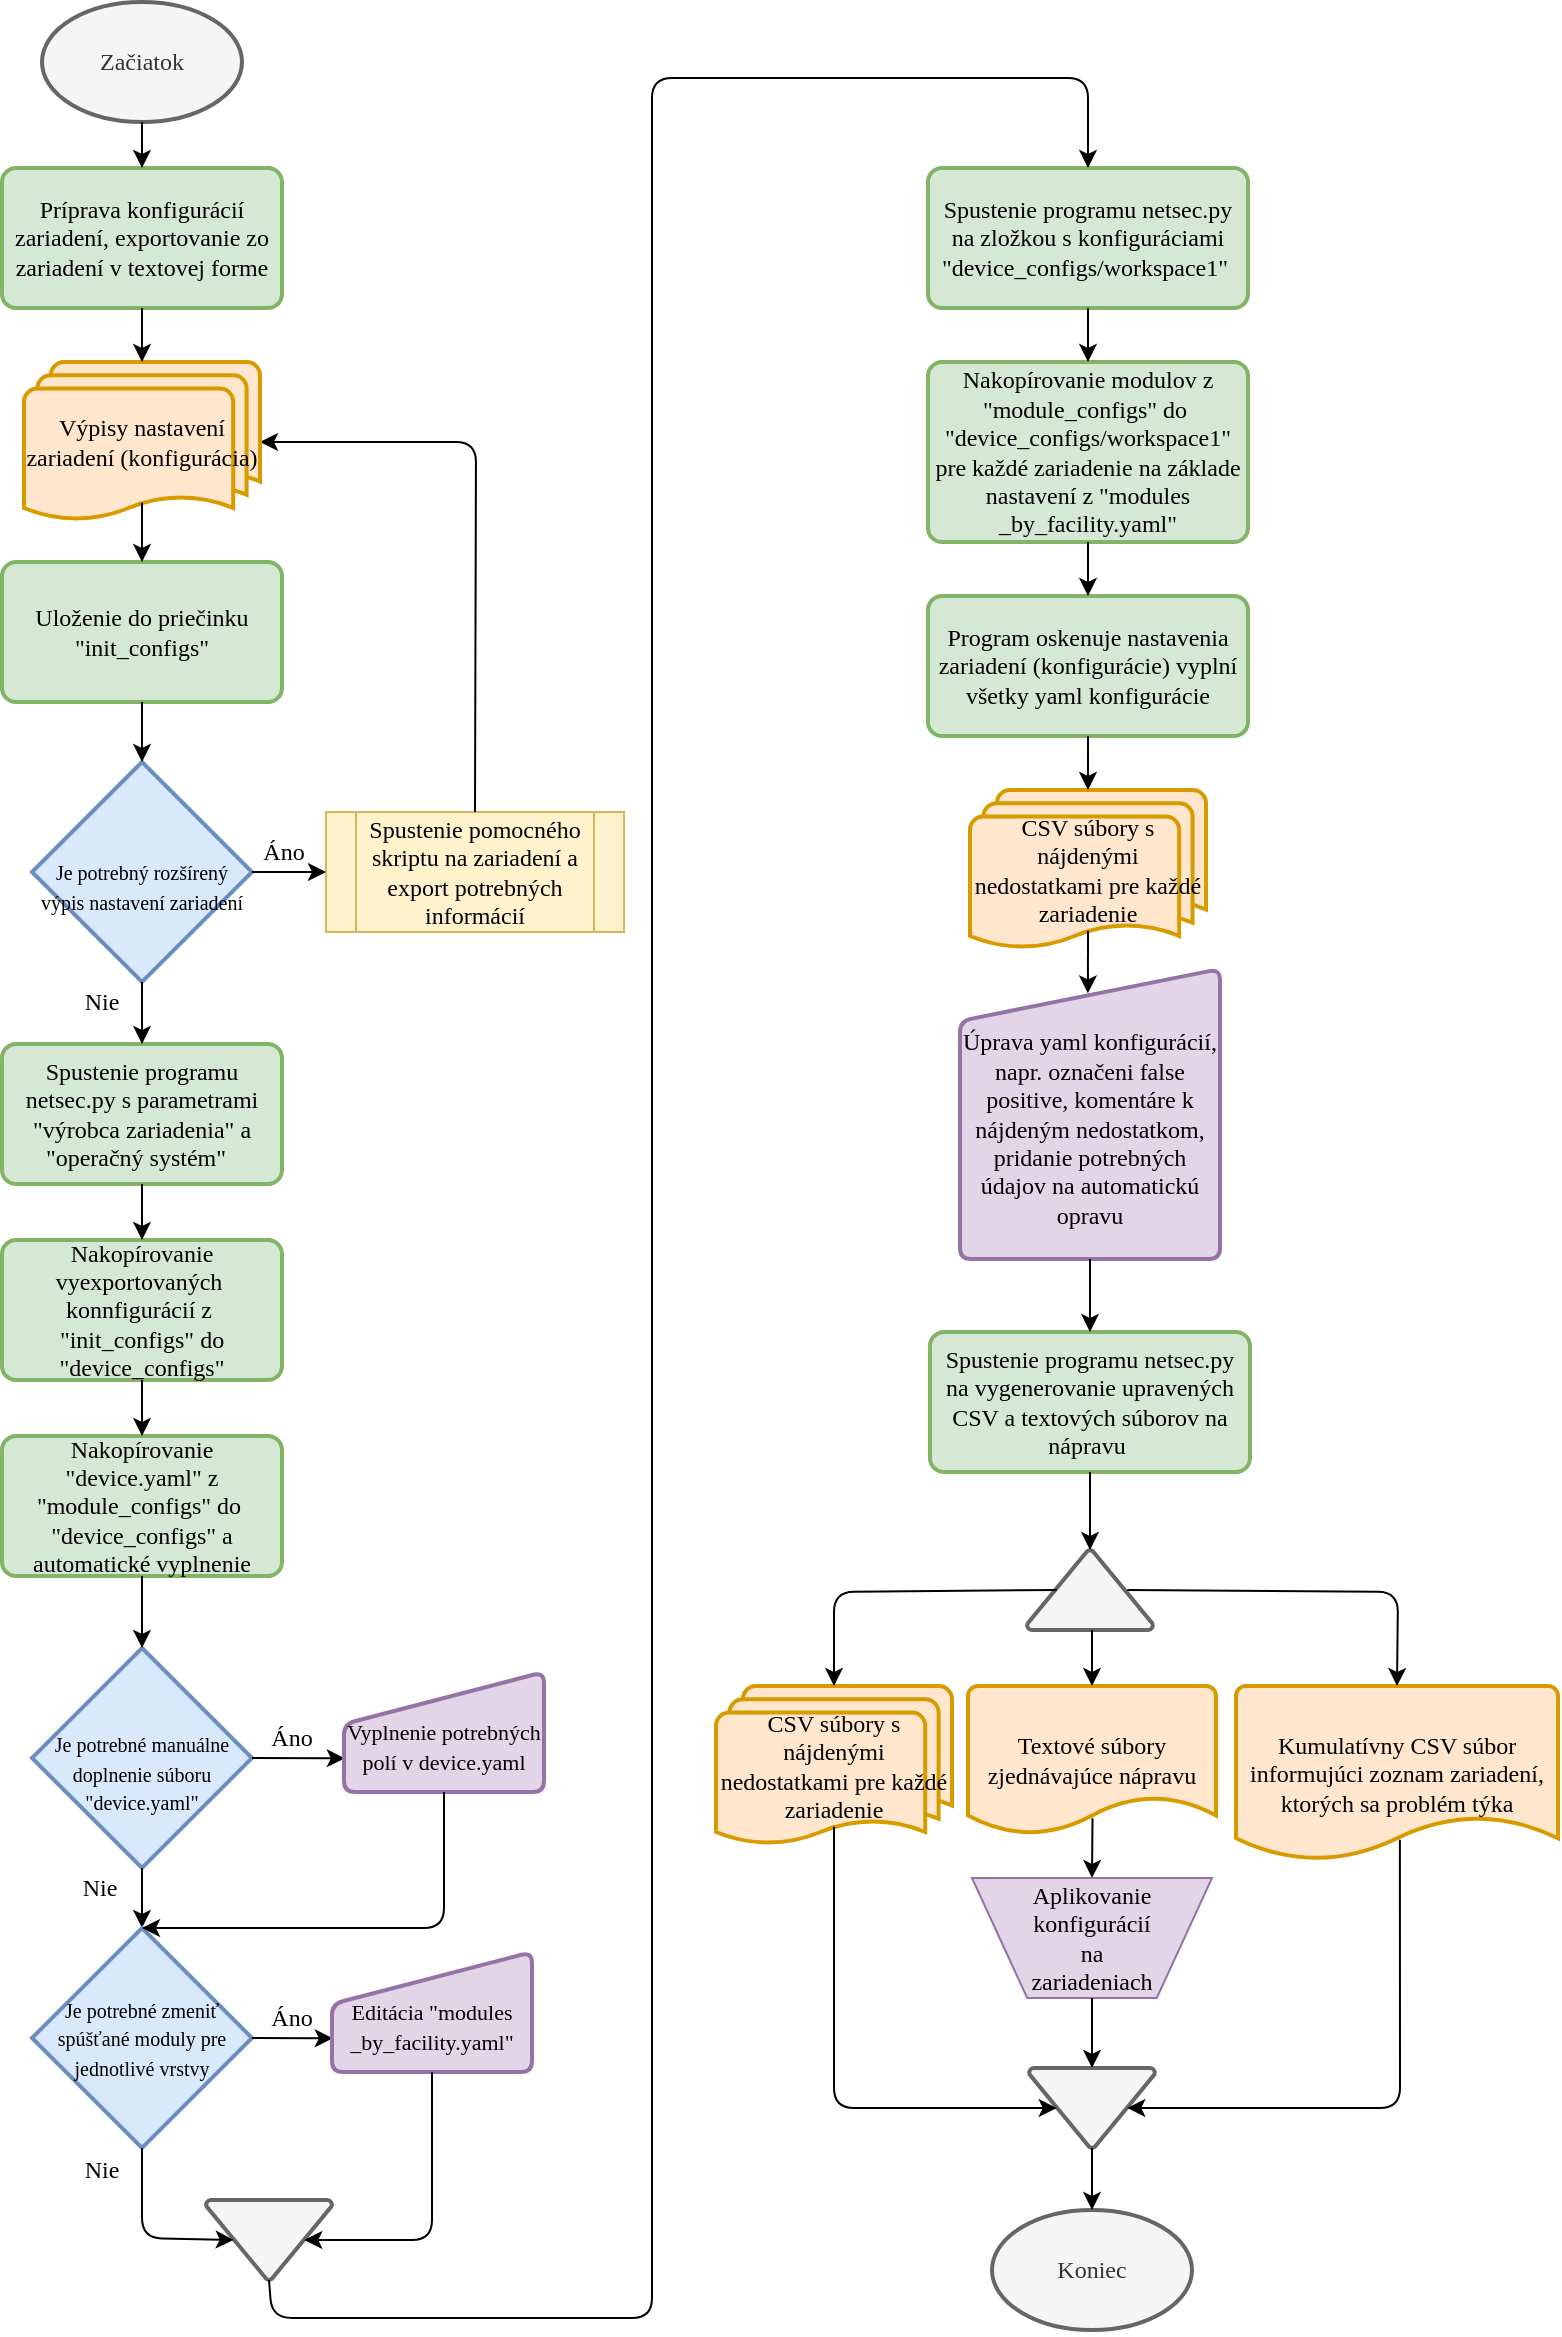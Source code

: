 <mxfile version="12.3.2" type="device" pages="1"><diagram name="Page-1" id="edf60f1a-56cd-e834-aa8a-f176f3a09ee4"><mxGraphModel dx="1185" dy="1856" grid="1" gridSize="10" guides="1" tooltips="1" connect="1" arrows="1" fold="1" page="1" pageScale="1" pageWidth="827" pageHeight="1169" background="#ffffff" math="0" shadow="0"><root><mxCell id="0"/><mxCell id="1" parent="0"/><mxCell id="6cHT_p8mozlos4Yl4xKU-3" value="Začiatok" style="strokeWidth=2;html=1;shape=mxgraph.flowchart.start_1;whiteSpace=wrap;fontFamily=Vafle VUT;fillColor=#f5f5f5;strokeColor=#666666;fontColor=#333333;" vertex="1" parent="1"><mxGeometry x="49" y="-1168" width="100" height="60" as="geometry"/></mxCell><mxCell id="6cHT_p8mozlos4Yl4xKU-4" value="&lt;font style=&quot;font-size: 10px&quot;&gt;&lt;br&gt;Je potrebný rozšírený výpis nastavení zariadení&lt;/font&gt;" style="strokeWidth=2;html=1;shape=mxgraph.flowchart.decision;whiteSpace=wrap;fontFamily=Vafle VUT;fillColor=#dae8fc;strokeColor=#6c8ebf;" vertex="1" parent="1"><mxGeometry x="44" y="-788" width="110" height="110" as="geometry"/></mxCell><mxCell id="6cHT_p8mozlos4Yl4xKU-6" value="Spustenie pomocného skriptu na zariadení a export potrebných informácií" style="shape=process;whiteSpace=wrap;html=1;backgroundOutline=1;fontFamily=Vafle VUT;fillColor=#fff2cc;strokeColor=#d6b656;" vertex="1" parent="1"><mxGeometry x="191" y="-763" width="149" height="60" as="geometry"/></mxCell><mxCell id="6cHT_p8mozlos4Yl4xKU-7" value="" style="endArrow=classic;html=1;fontFamily=Vafle VUT;entryX=0;entryY=0.5;entryDx=0;entryDy=0;exitX=1;exitY=0.5;exitDx=0;exitDy=0;exitPerimeter=0;" edge="1" parent="1" source="6cHT_p8mozlos4Yl4xKU-4" target="6cHT_p8mozlos4Yl4xKU-6"><mxGeometry width="50" height="50" relative="1" as="geometry"><mxPoint x="39" y="-598" as="sourcePoint"/><mxPoint x="89" y="-648" as="targetPoint"/></mxGeometry></mxCell><mxCell id="6cHT_p8mozlos4Yl4xKU-8" value="Áno" style="text;html=1;strokeColor=none;fillColor=none;align=center;verticalAlign=middle;whiteSpace=wrap;rounded=0;fontFamily=Vafle VUT;" vertex="1" parent="1"><mxGeometry x="150" y="-753" width="40" height="20" as="geometry"/></mxCell><mxCell id="6cHT_p8mozlos4Yl4xKU-9" value="" style="endArrow=classic;html=1;fontFamily=Vafle VUT;exitX=0.5;exitY=0;exitDx=0;exitDy=0;entryX=1;entryY=0.5;entryDx=0;entryDy=0;entryPerimeter=0;" edge="1" parent="1" source="6cHT_p8mozlos4Yl4xKU-6" target="6cHT_p8mozlos4Yl4xKU-19"><mxGeometry width="50" height="50" relative="1" as="geometry"><mxPoint x="76" y="-578.0" as="sourcePoint"/><mxPoint x="399" y="-723.0" as="targetPoint"/><Array as="points"><mxPoint x="266" y="-948"/></Array></mxGeometry></mxCell><mxCell id="6cHT_p8mozlos4Yl4xKU-10" value="Nie" style="text;html=1;strokeColor=none;fillColor=none;align=center;verticalAlign=middle;whiteSpace=wrap;rounded=0;fontFamily=Vafle VUT;" vertex="1" parent="1"><mxGeometry x="59" y="-678" width="40" height="20" as="geometry"/></mxCell><mxCell id="6cHT_p8mozlos4Yl4xKU-16" value="Spustenie programu netsec.py s parametrami &quot;výrobca zariadenia&quot; a &quot;operačný systém&quot;&amp;nbsp;&amp;nbsp;" style="rounded=1;whiteSpace=wrap;html=1;absoluteArcSize=1;arcSize=14;strokeWidth=2;fontFamily=Vafle VUT;fillColor=#d5e8d4;strokeColor=#82b366;" vertex="1" parent="1"><mxGeometry x="29" y="-647" width="140" height="70" as="geometry"/></mxCell><mxCell id="6cHT_p8mozlos4Yl4xKU-18" value="Príprava konfigurácií zariadení, exportovanie zo zariadení v textovej forme" style="rounded=1;whiteSpace=wrap;html=1;absoluteArcSize=1;arcSize=14;strokeWidth=2;fontFamily=Vafle VUT;fillColor=#d5e8d4;strokeColor=#82b366;" vertex="1" parent="1"><mxGeometry x="29" y="-1085" width="140" height="70" as="geometry"/></mxCell><mxCell id="6cHT_p8mozlos4Yl4xKU-19" value="Výpisy nastavení zariadení (konfigurácia)" style="strokeWidth=2;html=1;shape=mxgraph.flowchart.multi-document;whiteSpace=wrap;fontFamily=Vafle VUT;fillColor=#ffe6cc;strokeColor=#d79b00;" vertex="1" parent="1"><mxGeometry x="40" y="-988" width="118" height="80" as="geometry"/></mxCell><mxCell id="6cHT_p8mozlos4Yl4xKU-20" value="" style="endArrow=classic;html=1;fontFamily=Vafle VUT;entryX=0.5;entryY=0;entryDx=0;entryDy=0;entryPerimeter=0;exitX=0.5;exitY=1;exitDx=0;exitDy=0;" edge="1" parent="1" source="6cHT_p8mozlos4Yl4xKU-18" target="6cHT_p8mozlos4Yl4xKU-19"><mxGeometry width="50" height="50" relative="1" as="geometry"><mxPoint x="-251" y="-829" as="sourcePoint"/><mxPoint x="-201" y="-879" as="targetPoint"/></mxGeometry></mxCell><mxCell id="6cHT_p8mozlos4Yl4xKU-21" value="Uloženie do priečinku &quot;init_configs&quot;" style="rounded=1;whiteSpace=wrap;html=1;absoluteArcSize=1;arcSize=14;strokeWidth=2;fontFamily=Vafle VUT;fillColor=#d5e8d4;strokeColor=#82b366;" vertex="1" parent="1"><mxGeometry x="29" y="-888" width="140" height="70" as="geometry"/></mxCell><mxCell id="6cHT_p8mozlos4Yl4xKU-23" value="" style="endArrow=classic;html=1;fontFamily=Vafle VUT;exitX=0.5;exitY=0.88;exitDx=0;exitDy=0;exitPerimeter=0;" edge="1" parent="1" source="6cHT_p8mozlos4Yl4xKU-19" target="6cHT_p8mozlos4Yl4xKU-21"><mxGeometry width="50" height="50" relative="1" as="geometry"><mxPoint x="109" y="-999" as="sourcePoint"/><mxPoint x="109" y="-969" as="targetPoint"/></mxGeometry></mxCell><mxCell id="6cHT_p8mozlos4Yl4xKU-24" value="" style="endArrow=classic;html=1;fontFamily=Vafle VUT;entryX=0.5;entryY=0;entryDx=0;entryDy=0;exitX=0.5;exitY=1;exitDx=0;exitDy=0;exitPerimeter=0;" edge="1" parent="1" source="6cHT_p8mozlos4Yl4xKU-3" target="6cHT_p8mozlos4Yl4xKU-18"><mxGeometry width="50" height="50" relative="1" as="geometry"><mxPoint x="49" y="-719" as="sourcePoint"/><mxPoint x="99" y="-769" as="targetPoint"/></mxGeometry></mxCell><mxCell id="6cHT_p8mozlos4Yl4xKU-25" value="" style="endArrow=classic;html=1;fontFamily=Vafle VUT;entryX=0.5;entryY=0;entryDx=0;entryDy=0;entryPerimeter=0;exitX=0.5;exitY=1;exitDx=0;exitDy=0;" edge="1" parent="1" source="6cHT_p8mozlos4Yl4xKU-21" target="6cHT_p8mozlos4Yl4xKU-4"><mxGeometry width="50" height="50" relative="1" as="geometry"><mxPoint x="29" y="-398" as="sourcePoint"/><mxPoint x="79" y="-448" as="targetPoint"/></mxGeometry></mxCell><mxCell id="6cHT_p8mozlos4Yl4xKU-26" value="" style="endArrow=classic;html=1;fontFamily=Vafle VUT;entryX=0.5;entryY=0;entryDx=0;entryDy=0;exitX=0.5;exitY=1;exitDx=0;exitDy=0;exitPerimeter=0;" edge="1" parent="1" source="6cHT_p8mozlos4Yl4xKU-4" target="6cHT_p8mozlos4Yl4xKU-16"><mxGeometry width="50" height="50" relative="1" as="geometry"><mxPoint x="99" y="-669" as="sourcePoint"/><mxPoint x="79" y="-528" as="targetPoint"/></mxGeometry></mxCell><mxCell id="6cHT_p8mozlos4Yl4xKU-27" value="Nakopírovanie vyexportovaných&amp;nbsp; konnfigurácií z&amp;nbsp; &quot;init_configs&quot; do &quot;device_configs&quot;" style="rounded=1;whiteSpace=wrap;html=1;absoluteArcSize=1;arcSize=14;strokeWidth=2;fontFamily=Vafle VUT;fillColor=#d5e8d4;strokeColor=#82b366;" vertex="1" parent="1"><mxGeometry x="29" y="-549" width="140" height="70" as="geometry"/></mxCell><mxCell id="6cHT_p8mozlos4Yl4xKU-28" value="Nakopírovanie &quot;device.yaml&quot; z &quot;module_configs&quot; do&amp;nbsp; &quot;device_configs&quot; a automatické vyplnenie" style="rounded=1;whiteSpace=wrap;html=1;absoluteArcSize=1;arcSize=14;strokeWidth=2;fontFamily=Vafle VUT;fillColor=#d5e8d4;strokeColor=#82b366;" vertex="1" parent="1"><mxGeometry x="29" y="-451" width="140" height="70" as="geometry"/></mxCell><mxCell id="6cHT_p8mozlos4Yl4xKU-29" value="" style="endArrow=classic;html=1;fontFamily=Vafle VUT;exitX=0.5;exitY=1;exitDx=0;exitDy=0;entryX=0.5;entryY=0;entryDx=0;entryDy=0;" edge="1" parent="1" source="6cHT_p8mozlos4Yl4xKU-16" target="6cHT_p8mozlos4Yl4xKU-27"><mxGeometry width="50" height="50" relative="1" as="geometry"><mxPoint x="29" y="-268" as="sourcePoint"/><mxPoint x="99" y="-550" as="targetPoint"/></mxGeometry></mxCell><mxCell id="6cHT_p8mozlos4Yl4xKU-30" value="" style="endArrow=classic;html=1;fontFamily=Vafle VUT;exitX=0.5;exitY=1;exitDx=0;exitDy=0;" edge="1" parent="1" source="6cHT_p8mozlos4Yl4xKU-27"><mxGeometry width="50" height="50" relative="1" as="geometry"><mxPoint x="29" y="-270" as="sourcePoint"/><mxPoint x="99" y="-451" as="targetPoint"/></mxGeometry></mxCell><mxCell id="6cHT_p8mozlos4Yl4xKU-33" value="&lt;font style=&quot;font-size: 10px&quot;&gt;&lt;br&gt;Je potrebné manuálne doplnenie súboru &quot;device.yaml&quot;&lt;/font&gt;" style="strokeWidth=2;html=1;shape=mxgraph.flowchart.decision;whiteSpace=wrap;fontFamily=Vafle VUT;fillColor=#dae8fc;strokeColor=#6c8ebf;" vertex="1" parent="1"><mxGeometry x="44" y="-345" width="110" height="110" as="geometry"/></mxCell><mxCell id="6cHT_p8mozlos4Yl4xKU-34" value="" style="endArrow=classic;html=1;fontFamily=Vafle VUT;exitX=0.5;exitY=1;exitDx=0;exitDy=0;" edge="1" parent="1" source="6cHT_p8mozlos4Yl4xKU-28"><mxGeometry width="50" height="50" relative="1" as="geometry"><mxPoint x="29" y="-120" as="sourcePoint"/><mxPoint x="99" y="-345" as="targetPoint"/></mxGeometry></mxCell><mxCell id="6cHT_p8mozlos4Yl4xKU-38" value="" style="endArrow=classic;html=1;fontFamily=Vafle VUT;exitX=1;exitY=0.5;exitDx=0;exitDy=0;exitPerimeter=0;entryX=0.004;entryY=0.719;entryDx=0;entryDy=0;entryPerimeter=0;" edge="1" parent="1" source="6cHT_p8mozlos4Yl4xKU-33" target="6cHT_p8mozlos4Yl4xKU-39"><mxGeometry width="50" height="50" relative="1" as="geometry"><mxPoint x="29" y="20" as="sourcePoint"/><mxPoint x="169" y="-210" as="targetPoint"/></mxGeometry></mxCell><mxCell id="6cHT_p8mozlos4Yl4xKU-39" value="&lt;font style=&quot;font-size: 11px&quot;&gt;&lt;br&gt;Vyplnenie potrebných polí v device.yaml&lt;/font&gt;" style="html=1;strokeWidth=2;shape=manualInput;whiteSpace=wrap;rounded=1;size=26;arcSize=11;fontFamily=Vafle VUT;fillColor=#e1d5e7;strokeColor=#9673a6;" vertex="1" parent="1"><mxGeometry x="200" y="-333" width="100" height="60" as="geometry"/></mxCell><mxCell id="6cHT_p8mozlos4Yl4xKU-41" value="" style="endArrow=classic;html=1;fontFamily=Vafle VUT;exitX=0.5;exitY=1;exitDx=0;exitDy=0;exitPerimeter=0;entryX=0.5;entryY=0;entryDx=0;entryDy=0;entryPerimeter=0;" edge="1" parent="1" source="6cHT_p8mozlos4Yl4xKU-33" target="6cHT_p8mozlos4Yl4xKU-47"><mxGeometry width="50" height="50" relative="1" as="geometry"><mxPoint x="29" y="-10" as="sourcePoint"/><mxPoint x="99" y="-154.0" as="targetPoint"/></mxGeometry></mxCell><mxCell id="6cHT_p8mozlos4Yl4xKU-42" value="Áno" style="text;html=1;strokeColor=none;fillColor=none;align=center;verticalAlign=middle;whiteSpace=wrap;rounded=0;fontFamily=Vafle VUT;" vertex="1" parent="1"><mxGeometry x="154" y="-310" width="40" height="20" as="geometry"/></mxCell><mxCell id="6cHT_p8mozlos4Yl4xKU-44" value="Nie" style="text;html=1;strokeColor=none;fillColor=none;align=center;verticalAlign=middle;whiteSpace=wrap;rounded=0;fontFamily=Vafle VUT;" vertex="1" parent="1"><mxGeometry x="58" y="-235" width="40" height="20" as="geometry"/></mxCell><mxCell id="6cHT_p8mozlos4Yl4xKU-46" value="&lt;span style=&quot;white-space: normal&quot;&gt;&lt;font style=&quot;font-size: 12px&quot;&gt;Spustenie programu netsec.py na zložkou s konfiguráciami &quot;device_configs/workspace1&quot;&amp;nbsp;&lt;/font&gt;&lt;/span&gt;" style="rounded=1;whiteSpace=wrap;html=1;absoluteArcSize=1;arcSize=14;strokeWidth=2;fontFamily=Vafle VUT;fillColor=#d5e8d4;strokeColor=#82b366;" vertex="1" parent="1"><mxGeometry x="492" y="-1085" width="160" height="70" as="geometry"/></mxCell><mxCell id="6cHT_p8mozlos4Yl4xKU-47" value="&lt;span style=&quot;font-size: 10px&quot;&gt;Je potrebné zmeniť spúšťané moduly pre jednotlivé vrstvy&lt;/span&gt;" style="strokeWidth=2;html=1;shape=mxgraph.flowchart.decision;whiteSpace=wrap;fontFamily=Vafle VUT;fillColor=#dae8fc;strokeColor=#6c8ebf;" vertex="1" parent="1"><mxGeometry x="44" y="-205" width="110" height="110" as="geometry"/></mxCell><mxCell id="6cHT_p8mozlos4Yl4xKU-49" value="" style="endArrow=classic;html=1;fontFamily=Vafle VUT;exitX=1;exitY=0.5;exitDx=0;exitDy=0;exitPerimeter=0;entryX=0.004;entryY=0.719;entryDx=0;entryDy=0;entryPerimeter=0;" edge="1" parent="1" source="6cHT_p8mozlos4Yl4xKU-47" target="6cHT_p8mozlos4Yl4xKU-50"><mxGeometry width="50" height="50" relative="1" as="geometry"><mxPoint x="494" y="-30" as="sourcePoint"/><mxPoint x="634" y="-260" as="targetPoint"/></mxGeometry></mxCell><mxCell id="6cHT_p8mozlos4Yl4xKU-50" value="&lt;font style=&quot;font-size: 11px&quot;&gt;&lt;br&gt;Editácia &quot;modules _by_facility.yaml&quot;&lt;/font&gt;" style="html=1;strokeWidth=2;shape=manualInput;whiteSpace=wrap;rounded=1;size=26;arcSize=11;fontFamily=Vafle VUT;fillColor=#e1d5e7;strokeColor=#9673a6;" vertex="1" parent="1"><mxGeometry x="194" y="-193" width="100" height="60" as="geometry"/></mxCell><mxCell id="6cHT_p8mozlos4Yl4xKU-52" value="Áno" style="text;html=1;strokeColor=none;fillColor=none;align=center;verticalAlign=middle;whiteSpace=wrap;rounded=0;fontFamily=Vafle VUT;" vertex="1" parent="1"><mxGeometry x="154" y="-170" width="40" height="20" as="geometry"/></mxCell><mxCell id="6cHT_p8mozlos4Yl4xKU-53" value="Nie" style="text;html=1;strokeColor=none;fillColor=none;align=center;verticalAlign=middle;whiteSpace=wrap;rounded=0;fontFamily=Vafle VUT;" vertex="1" parent="1"><mxGeometry x="59" y="-94" width="40" height="20" as="geometry"/></mxCell><mxCell id="6cHT_p8mozlos4Yl4xKU-54" value="" style="endArrow=classic;html=1;fontFamily=Vafle VUT;entryX=0.5;entryY=0;entryDx=0;entryDy=0;entryPerimeter=0;exitX=0.5;exitY=1;exitDx=0;exitDy=0;" edge="1" parent="1" source="6cHT_p8mozlos4Yl4xKU-39" target="6cHT_p8mozlos4Yl4xKU-47"><mxGeometry width="50" height="50" relative="1" as="geometry"><mxPoint x="34" y="68" as="sourcePoint"/><mxPoint x="84" y="18" as="targetPoint"/><Array as="points"><mxPoint x="250" y="-205"/></Array></mxGeometry></mxCell><mxCell id="6cHT_p8mozlos4Yl4xKU-58" value="&lt;font style=&quot;font-size: 12px&quot;&gt;Nakopírovanie modulov z &quot;module_configs&quot; do&amp;nbsp; &quot;device_configs/workspace1&quot; pre každé zariadenie na základe nastavení z &quot;modules _by_facility.yaml&quot;&lt;/font&gt;" style="rounded=1;whiteSpace=wrap;html=1;absoluteArcSize=1;arcSize=14;strokeWidth=2;fontFamily=Vafle VUT;fillColor=#d5e8d4;strokeColor=#82b366;" vertex="1" parent="1"><mxGeometry x="492" y="-988" width="160" height="90" as="geometry"/></mxCell><mxCell id="6cHT_p8mozlos4Yl4xKU-59" value="" style="endArrow=classic;html=1;fontFamily=Vafle VUT;entryX=0.5;entryY=0;entryDx=0;entryDy=0;" edge="1" parent="1" source="6cHT_p8mozlos4Yl4xKU-46" target="6cHT_p8mozlos4Yl4xKU-58"><mxGeometry width="50" height="50" relative="1" as="geometry"><mxPoint x="512" y="-808" as="sourcePoint"/><mxPoint x="552" y="-788" as="targetPoint"/></mxGeometry></mxCell><mxCell id="6cHT_p8mozlos4Yl4xKU-60" value="&lt;span style=&quot;white-space: normal&quot;&gt;&lt;font style=&quot;font-size: 12px&quot;&gt;Program oskenuje nastavenia zariadení (konfigurácie) vyplní všetky yaml konfigurácie&lt;/font&gt;&lt;/span&gt;" style="rounded=1;whiteSpace=wrap;html=1;absoluteArcSize=1;arcSize=14;strokeWidth=2;fontFamily=Vafle VUT;fillColor=#d5e8d4;strokeColor=#82b366;" vertex="1" parent="1"><mxGeometry x="492" y="-871" width="160" height="70" as="geometry"/></mxCell><mxCell id="6cHT_p8mozlos4Yl4xKU-61" value="" style="endArrow=classic;html=1;fontFamily=Vafle VUT;exitX=0.5;exitY=1;exitDx=0;exitDy=0;" edge="1" parent="1" source="6cHT_p8mozlos4Yl4xKU-58" target="6cHT_p8mozlos4Yl4xKU-60"><mxGeometry width="50" height="50" relative="1" as="geometry"><mxPoint x="592" y="-880" as="sourcePoint"/><mxPoint x="612" y="-720" as="targetPoint"/></mxGeometry></mxCell><mxCell id="6cHT_p8mozlos4Yl4xKU-63" value="CSV súbory s nájdenými nedostatkami pre každé zariadenie" style="strokeWidth=2;html=1;shape=mxgraph.flowchart.multi-document;whiteSpace=wrap;fontFamily=Vafle VUT;fillColor=#ffe6cc;strokeColor=#d79b00;" vertex="1" parent="1"><mxGeometry x="513" y="-774" width="118" height="80" as="geometry"/></mxCell><mxCell id="6cHT_p8mozlos4Yl4xKU-64" value="" style="endArrow=classic;html=1;fontFamily=Vafle VUT;exitX=0.5;exitY=1;exitDx=0;exitDy=0;entryX=0.5;entryY=0;entryDx=0;entryDy=0;entryPerimeter=0;" edge="1" parent="1" source="6cHT_p8mozlos4Yl4xKU-60" target="6cHT_p8mozlos4Yl4xKU-63"><mxGeometry width="50" height="50" relative="1" as="geometry"><mxPoint x="582" y="-898" as="sourcePoint"/><mxPoint x="582" y="-861" as="targetPoint"/></mxGeometry></mxCell><mxCell id="6cHT_p8mozlos4Yl4xKU-66" value="" style="endArrow=classic;html=1;fontFamily=Vafle VUT;exitX=0.5;exitY=0.88;exitDx=0;exitDy=0;exitPerimeter=0;entryX=0.492;entryY=0.084;entryDx=0;entryDy=0;entryPerimeter=0;" edge="1" parent="1" source="6cHT_p8mozlos4Yl4xKU-63" target="6cHT_p8mozlos4Yl4xKU-67"><mxGeometry width="50" height="50" relative="1" as="geometry"><mxPoint x="572" y="-688" as="sourcePoint"/><mxPoint x="572" y="-670" as="targetPoint"/></mxGeometry></mxCell><mxCell id="6cHT_p8mozlos4Yl4xKU-67" value="&lt;br&gt;Úprava yaml konfigurácií, napr. označeni false positive, komentáre k nájdeným nedostatkom, pridanie potrebných údajov na automatickú opravu" style="html=1;strokeWidth=2;shape=manualInput;whiteSpace=wrap;rounded=1;size=26;arcSize=11;fontFamily=Vafle VUT;fillColor=#e1d5e7;strokeColor=#9673a6;" vertex="1" parent="1"><mxGeometry x="508" y="-684.5" width="130" height="145" as="geometry"/></mxCell><mxCell id="6cHT_p8mozlos4Yl4xKU-68" value="&lt;span style=&quot;white-space: normal&quot;&gt;&lt;font style=&quot;font-size: 12px&quot;&gt;Spustenie programu netsec.py na vygenerovanie upravených CSV a textových súborov na nápravu&amp;nbsp;&lt;/font&gt;&lt;/span&gt;" style="rounded=1;whiteSpace=wrap;html=1;absoluteArcSize=1;arcSize=14;strokeWidth=2;fontFamily=Vafle VUT;fillColor=#d5e8d4;strokeColor=#82b366;" vertex="1" parent="1"><mxGeometry x="493" y="-503" width="160" height="70" as="geometry"/></mxCell><mxCell id="6cHT_p8mozlos4Yl4xKU-69" value="" style="endArrow=classic;html=1;fontFamily=Vafle VUT;exitX=0.5;exitY=1;exitDx=0;exitDy=0;entryX=0.5;entryY=0;entryDx=0;entryDy=0;" edge="1" parent="1" source="6cHT_p8mozlos4Yl4xKU-67" target="6cHT_p8mozlos4Yl4xKU-68"><mxGeometry width="50" height="50" relative="1" as="geometry"><mxPoint x="602" y="-490" as="sourcePoint"/><mxPoint x="602" y="-490" as="targetPoint"/></mxGeometry></mxCell><mxCell id="6cHT_p8mozlos4Yl4xKU-70" value="CSV súbory s nájdenými nedostatkami pre každé zariadenie" style="strokeWidth=2;html=1;shape=mxgraph.flowchart.multi-document;whiteSpace=wrap;fontFamily=Vafle VUT;fillColor=#ffe6cc;strokeColor=#d79b00;" vertex="1" parent="1"><mxGeometry x="386" y="-326" width="118" height="80" as="geometry"/></mxCell><mxCell id="6cHT_p8mozlos4Yl4xKU-71" value="Kumulatívny CSV súbor informujúci zoznam zariadení, ktorých sa problém týka" style="strokeWidth=2;html=1;shape=mxgraph.flowchart.document2;whiteSpace=wrap;size=0.25;fontFamily=Vafle VUT;fillColor=#ffe6cc;strokeColor=#d79b00;" vertex="1" parent="1"><mxGeometry x="646" y="-326" width="161" height="87" as="geometry"/></mxCell><mxCell id="6cHT_p8mozlos4Yl4xKU-80" value="Textové súbory zjednávajúce nápravu" style="strokeWidth=2;html=1;shape=mxgraph.flowchart.document2;whiteSpace=wrap;size=0.25;fontFamily=Vafle VUT;fillColor=#ffe6cc;strokeColor=#d79b00;" vertex="1" parent="1"><mxGeometry x="512" y="-326" width="124" height="74" as="geometry"/></mxCell><mxCell id="6cHT_p8mozlos4Yl4xKU-82" value="Koniec" style="strokeWidth=2;html=1;shape=mxgraph.flowchart.start_1;whiteSpace=wrap;fontFamily=Vafle VUT;fillColor=#f5f5f5;strokeColor=#666666;fontColor=#333333;" vertex="1" parent="1"><mxGeometry x="524" y="-64" width="100" height="60" as="geometry"/></mxCell><mxCell id="6cHT_p8mozlos4Yl4xKU-85" value="" style="strokeWidth=2;html=1;shape=mxgraph.flowchart.extract_or_measurement;whiteSpace=wrap;fontFamily=Vafle VUT;fillColor=#f5f5f5;strokeColor=#666666;fontColor=#333333;" vertex="1" parent="1"><mxGeometry x="541.5" y="-394" width="63" height="40" as="geometry"/></mxCell><mxCell id="6cHT_p8mozlos4Yl4xKU-87" value="" style="endArrow=classic;html=1;fontFamily=Vafle VUT;entryX=0.5;entryY=0;entryDx=0;entryDy=0;entryPerimeter=0;exitX=0.5;exitY=1;exitDx=0;exitDy=0;" edge="1" parent="1" source="6cHT_p8mozlos4Yl4xKU-68" target="6cHT_p8mozlos4Yl4xKU-85"><mxGeometry width="50" height="50" relative="1" as="geometry"><mxPoint x="725.5" y="-425" as="sourcePoint"/><mxPoint x="775.5" y="-475" as="targetPoint"/></mxGeometry></mxCell><mxCell id="6cHT_p8mozlos4Yl4xKU-88" value="" style="endArrow=classic;html=1;fontFamily=Vafle VUT;entryX=0.5;entryY=0;entryDx=0;entryDy=0;entryPerimeter=0;exitX=0.22;exitY=0.5;exitDx=0;exitDy=0;exitPerimeter=0;" edge="1" parent="1" target="6cHT_p8mozlos4Yl4xKU-70"><mxGeometry width="50" height="50" relative="1" as="geometry"><mxPoint x="556.36" y="-374" as="sourcePoint"/><mxPoint x="497" y="-393" as="targetPoint"/><Array as="points"><mxPoint x="445" y="-373"/></Array></mxGeometry></mxCell><mxCell id="6cHT_p8mozlos4Yl4xKU-89" value="" style="endArrow=classic;html=1;fontFamily=Vafle VUT;entryX=0.5;entryY=0;entryDx=0;entryDy=0;entryPerimeter=0;exitX=0.5;exitY=1;exitDx=0;exitDy=0;exitPerimeter=0;" edge="1" parent="1" target="6cHT_p8mozlos4Yl4xKU-80"><mxGeometry width="50" height="50" relative="1" as="geometry"><mxPoint x="574" y="-354" as="sourcePoint"/><mxPoint x="585" y="-393" as="targetPoint"/></mxGeometry></mxCell><mxCell id="6cHT_p8mozlos4Yl4xKU-91" value="" style="endArrow=classic;html=1;fontFamily=Vafle VUT;entryX=0.5;entryY=0;entryDx=0;entryDy=0;entryPerimeter=0;exitX=0.78;exitY=0.5;exitDx=0;exitDy=0;exitPerimeter=0;" edge="1" parent="1" target="6cHT_p8mozlos4Yl4xKU-71"><mxGeometry width="50" height="50" relative="1" as="geometry"><mxPoint x="591.64" y="-374" as="sourcePoint"/><mxPoint x="585" y="-393" as="targetPoint"/><Array as="points"><mxPoint x="727" y="-373"/></Array></mxGeometry></mxCell><mxCell id="6cHT_p8mozlos4Yl4xKU-95" value="" style="strokeWidth=2;html=1;shape=mxgraph.flowchart.extract_or_measurement;whiteSpace=wrap;fontFamily=Vafle VUT;rotation=-180;fillColor=#f5f5f5;strokeColor=#666666;fontColor=#333333;" vertex="1" parent="1"><mxGeometry x="131" y="-69" width="63" height="40" as="geometry"/></mxCell><mxCell id="6cHT_p8mozlos4Yl4xKU-99" value="" style="endArrow=classic;html=1;fontFamily=Vafle VUT;entryX=0.78;entryY=0.5;entryDx=0;entryDy=0;entryPerimeter=0;exitX=0.5;exitY=1;exitDx=0;exitDy=0;exitPerimeter=0;" edge="1" parent="1" source="6cHT_p8mozlos4Yl4xKU-47" target="6cHT_p8mozlos4Yl4xKU-95"><mxGeometry width="50" height="50" relative="1" as="geometry"><mxPoint x="104" y="-82" as="sourcePoint"/><mxPoint x="99" y="-51" as="targetPoint"/><Array as="points"><mxPoint x="99" y="-50"/></Array></mxGeometry></mxCell><mxCell id="6cHT_p8mozlos4Yl4xKU-100" value="" style="endArrow=classic;html=1;fontFamily=Vafle VUT;entryX=0.22;entryY=0.5;entryDx=0;entryDy=0;entryPerimeter=0;exitX=0.5;exitY=1;exitDx=0;exitDy=0;" edge="1" parent="1" source="6cHT_p8mozlos4Yl4xKU-50" target="6cHT_p8mozlos4Yl4xKU-95"><mxGeometry width="50" height="50" relative="1" as="geometry"><mxPoint x="254" y="-112" as="sourcePoint"/><mxPoint x="289.86" y="-69" as="targetPoint"/><Array as="points"><mxPoint x="244" y="-49"/></Array></mxGeometry></mxCell><mxCell id="6cHT_p8mozlos4Yl4xKU-104" value="" style="endArrow=classic;html=1;fontFamily=Vafle VUT;exitX=0.5;exitY=0;exitDx=0;exitDy=0;exitPerimeter=0;entryX=0.5;entryY=0;entryDx=0;entryDy=0;" edge="1" parent="1" source="6cHT_p8mozlos4Yl4xKU-95" target="6cHT_p8mozlos4Yl4xKU-46"><mxGeometry width="50" height="50" relative="1" as="geometry"><mxPoint x="162.5" y="-29" as="sourcePoint"/><mxPoint x="572" y="-1085" as="targetPoint"/><Array as="points"><mxPoint x="164" y="-10"/><mxPoint x="354" y="-10"/><mxPoint x="354" y="-1130"/><mxPoint x="572" y="-1130"/></Array></mxGeometry></mxCell><mxCell id="6cHT_p8mozlos4Yl4xKU-106" value="" style="strokeWidth=2;html=1;shape=mxgraph.flowchart.extract_or_measurement;whiteSpace=wrap;fontFamily=Vafle VUT;rotation=-180;fillColor=#f5f5f5;strokeColor=#666666;fontColor=#333333;" vertex="1" parent="1"><mxGeometry x="542.5" y="-135" width="63" height="40" as="geometry"/></mxCell><mxCell id="6cHT_p8mozlos4Yl4xKU-108" value="" style="endArrow=classic;html=1;fontFamily=Vafle VUT;entryX=0.5;entryY=0;entryDx=0;entryDy=0;exitX=0.502;exitY=0.894;exitDx=0;exitDy=0;exitPerimeter=0;" edge="1" parent="1" source="6cHT_p8mozlos4Yl4xKU-80" target="6cHT_p8mozlos4Yl4xKU-105"><mxGeometry width="50" height="50" relative="1" as="geometry"><mxPoint x="583" y="-250" as="sourcePoint"/><mxPoint x="583" y="-384" as="targetPoint"/></mxGeometry></mxCell><mxCell id="6cHT_p8mozlos4Yl4xKU-109" value="" style="group" vertex="1" connectable="0" parent="1"><mxGeometry x="514" y="-230" width="120" height="60" as="geometry"/></mxCell><mxCell id="6cHT_p8mozlos4Yl4xKU-105" value="" style="verticalLabelPosition=bottom;verticalAlign=top;html=1;shape=trapezoid;perimeter=trapezoidPerimeter;whiteSpace=wrap;size=0.23;arcSize=10;flipV=1;fontFamily=Vafle VUT;fillColor=#e1d5e7;strokeColor=#9673a6;" vertex="1" parent="6cHT_p8mozlos4Yl4xKU-109"><mxGeometry width="120" height="60" as="geometry"/></mxCell><mxCell id="6cHT_p8mozlos4Yl4xKU-107" value="Aplikovanie konfigurácií na zariadeniach" style="text;html=1;strokeColor=none;fillColor=none;align=center;verticalAlign=middle;whiteSpace=wrap;rounded=0;fontFamily=Vafle VUT;" vertex="1" parent="6cHT_p8mozlos4Yl4xKU-109"><mxGeometry x="40" y="20" width="40" height="20" as="geometry"/></mxCell><mxCell id="6cHT_p8mozlos4Yl4xKU-111" value="" style="endArrow=classic;html=1;fontFamily=Vafle VUT;entryX=0.78;entryY=0.5;entryDx=0;entryDy=0;exitX=0.5;exitY=0.88;exitDx=0;exitDy=0;exitPerimeter=0;entryPerimeter=0;" edge="1" parent="1" source="6cHT_p8mozlos4Yl4xKU-70" target="6cHT_p8mozlos4Yl4xKU-106"><mxGeometry width="50" height="50" relative="1" as="geometry"><mxPoint x="584.248" y="-249.844" as="sourcePoint"/><mxPoint x="584" y="-220" as="targetPoint"/><Array as="points"><mxPoint x="445" y="-115"/></Array></mxGeometry></mxCell><mxCell id="6cHT_p8mozlos4Yl4xKU-112" value="" style="endArrow=classic;html=1;fontFamily=Vafle VUT;entryX=0.22;entryY=0.5;entryDx=0;entryDy=0;entryPerimeter=0;exitX=0.509;exitY=0.884;exitDx=0;exitDy=0;exitPerimeter=0;" edge="1" parent="1" source="6cHT_p8mozlos4Yl4xKU-71" target="6cHT_p8mozlos4Yl4xKU-106"><mxGeometry width="50" height="50" relative="1" as="geometry"><mxPoint x="744" y="-230" as="sourcePoint"/><mxPoint x="594" y="-210" as="targetPoint"/><Array as="points"><mxPoint x="728" y="-115"/></Array></mxGeometry></mxCell><mxCell id="6cHT_p8mozlos4Yl4xKU-113" value="" style="endArrow=classic;html=1;fontFamily=Vafle VUT;entryX=0.5;entryY=1;entryDx=0;entryDy=0;exitX=0.5;exitY=1;exitDx=0;exitDy=0;entryPerimeter=0;" edge="1" parent="1" source="6cHT_p8mozlos4Yl4xKU-105" target="6cHT_p8mozlos4Yl4xKU-106"><mxGeometry width="50" height="50" relative="1" as="geometry"><mxPoint x="604.248" y="-229.844" as="sourcePoint"/><mxPoint x="604" y="-200" as="targetPoint"/></mxGeometry></mxCell><mxCell id="6cHT_p8mozlos4Yl4xKU-114" value="" style="endArrow=classic;html=1;fontFamily=Vafle VUT;exitX=0.5;exitY=0;exitDx=0;exitDy=0;exitPerimeter=0;" edge="1" parent="1" source="6cHT_p8mozlos4Yl4xKU-106" target="6cHT_p8mozlos4Yl4xKU-82"><mxGeometry width="50" height="50" relative="1" as="geometry"><mxPoint x="614.248" y="-219.844" as="sourcePoint"/><mxPoint x="614" y="-190" as="targetPoint"/></mxGeometry></mxCell></root></mxGraphModel></diagram></mxfile>